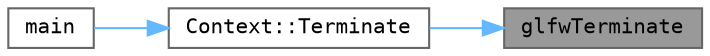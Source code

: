 digraph "glfwTerminate"
{
 // LATEX_PDF_SIZE
  bgcolor="transparent";
  edge [fontname=Terminal,fontsize=10,labelfontname=Helvetica,labelfontsize=10];
  node [fontname=Terminal,fontsize=10,shape=box,height=0.2,width=0.4];
  rankdir="RL";
  Node1 [label="glfwTerminate",height=0.2,width=0.4,color="gray40", fillcolor="grey60", style="filled", fontcolor="black",tooltip="Terminates the GLFW library."];
  Node1 -> Node2 [dir="back",color="steelblue1",style="solid"];
  Node2 [label="Context::Terminate",height=0.2,width=0.4,color="grey40", fillcolor="white", style="filled",URL="$class_context.html#a3fe8dff7fed0091868224cd797e1ff32",tooltip=" "];
  Node2 -> Node3 [dir="back",color="steelblue1",style="solid"];
  Node3 [label="main",height=0.2,width=0.4,color="grey40", fillcolor="white", style="filled",URL="$main_8cpp.html#ae66f6b31b5ad750f1fe042a706a4e3d4",tooltip=" "];
}
